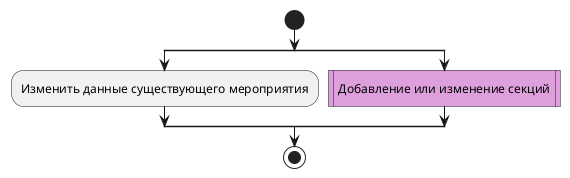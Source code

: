 @startuml ModifyEvent
|Администратор|
start
split
  :Изменить данные существующего мероприятия;
split again
  #Plum:Добавление или изменение секций|
end split
stop
@enduml
